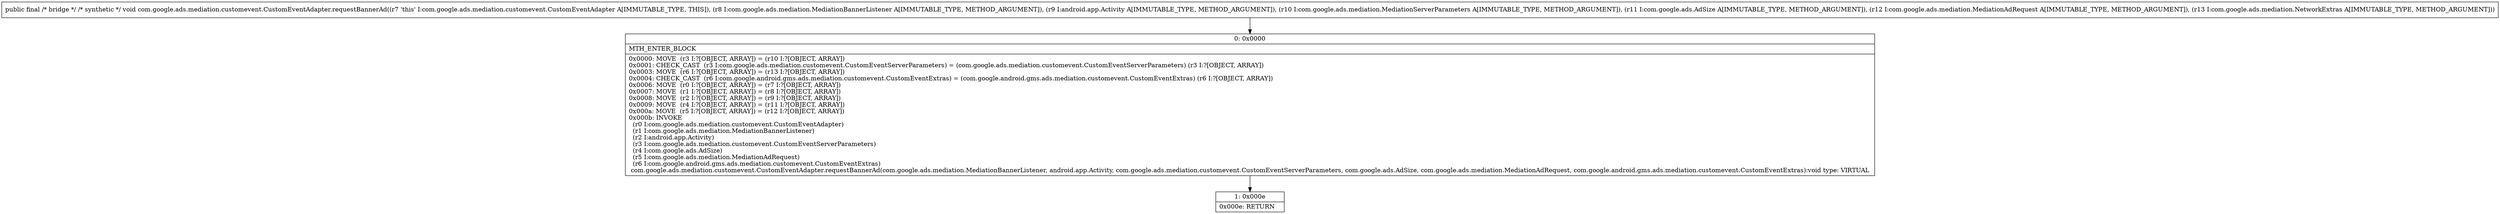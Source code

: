 digraph "CFG forcom.google.ads.mediation.customevent.CustomEventAdapter.requestBannerAd(Lcom\/google\/ads\/mediation\/MediationBannerListener;Landroid\/app\/Activity;Lcom\/google\/ads\/mediation\/MediationServerParameters;Lcom\/google\/ads\/AdSize;Lcom\/google\/ads\/mediation\/MediationAdRequest;Lcom\/google\/ads\/mediation\/NetworkExtras;)V" {
Node_0 [shape=record,label="{0\:\ 0x0000|MTH_ENTER_BLOCK\l|0x0000: MOVE  (r3 I:?[OBJECT, ARRAY]) = (r10 I:?[OBJECT, ARRAY]) \l0x0001: CHECK_CAST  (r3 I:com.google.ads.mediation.customevent.CustomEventServerParameters) = (com.google.ads.mediation.customevent.CustomEventServerParameters) (r3 I:?[OBJECT, ARRAY]) \l0x0003: MOVE  (r6 I:?[OBJECT, ARRAY]) = (r13 I:?[OBJECT, ARRAY]) \l0x0004: CHECK_CAST  (r6 I:com.google.android.gms.ads.mediation.customevent.CustomEventExtras) = (com.google.android.gms.ads.mediation.customevent.CustomEventExtras) (r6 I:?[OBJECT, ARRAY]) \l0x0006: MOVE  (r0 I:?[OBJECT, ARRAY]) = (r7 I:?[OBJECT, ARRAY]) \l0x0007: MOVE  (r1 I:?[OBJECT, ARRAY]) = (r8 I:?[OBJECT, ARRAY]) \l0x0008: MOVE  (r2 I:?[OBJECT, ARRAY]) = (r9 I:?[OBJECT, ARRAY]) \l0x0009: MOVE  (r4 I:?[OBJECT, ARRAY]) = (r11 I:?[OBJECT, ARRAY]) \l0x000a: MOVE  (r5 I:?[OBJECT, ARRAY]) = (r12 I:?[OBJECT, ARRAY]) \l0x000b: INVOKE  \l  (r0 I:com.google.ads.mediation.customevent.CustomEventAdapter)\l  (r1 I:com.google.ads.mediation.MediationBannerListener)\l  (r2 I:android.app.Activity)\l  (r3 I:com.google.ads.mediation.customevent.CustomEventServerParameters)\l  (r4 I:com.google.ads.AdSize)\l  (r5 I:com.google.ads.mediation.MediationAdRequest)\l  (r6 I:com.google.android.gms.ads.mediation.customevent.CustomEventExtras)\l com.google.ads.mediation.customevent.CustomEventAdapter.requestBannerAd(com.google.ads.mediation.MediationBannerListener, android.app.Activity, com.google.ads.mediation.customevent.CustomEventServerParameters, com.google.ads.AdSize, com.google.ads.mediation.MediationAdRequest, com.google.android.gms.ads.mediation.customevent.CustomEventExtras):void type: VIRTUAL \l}"];
Node_1 [shape=record,label="{1\:\ 0x000e|0x000e: RETURN   \l}"];
MethodNode[shape=record,label="{public final \/* bridge *\/ \/* synthetic *\/ void com.google.ads.mediation.customevent.CustomEventAdapter.requestBannerAd((r7 'this' I:com.google.ads.mediation.customevent.CustomEventAdapter A[IMMUTABLE_TYPE, THIS]), (r8 I:com.google.ads.mediation.MediationBannerListener A[IMMUTABLE_TYPE, METHOD_ARGUMENT]), (r9 I:android.app.Activity A[IMMUTABLE_TYPE, METHOD_ARGUMENT]), (r10 I:com.google.ads.mediation.MediationServerParameters A[IMMUTABLE_TYPE, METHOD_ARGUMENT]), (r11 I:com.google.ads.AdSize A[IMMUTABLE_TYPE, METHOD_ARGUMENT]), (r12 I:com.google.ads.mediation.MediationAdRequest A[IMMUTABLE_TYPE, METHOD_ARGUMENT]), (r13 I:com.google.ads.mediation.NetworkExtras A[IMMUTABLE_TYPE, METHOD_ARGUMENT])) }"];
MethodNode -> Node_0;
Node_0 -> Node_1;
}

